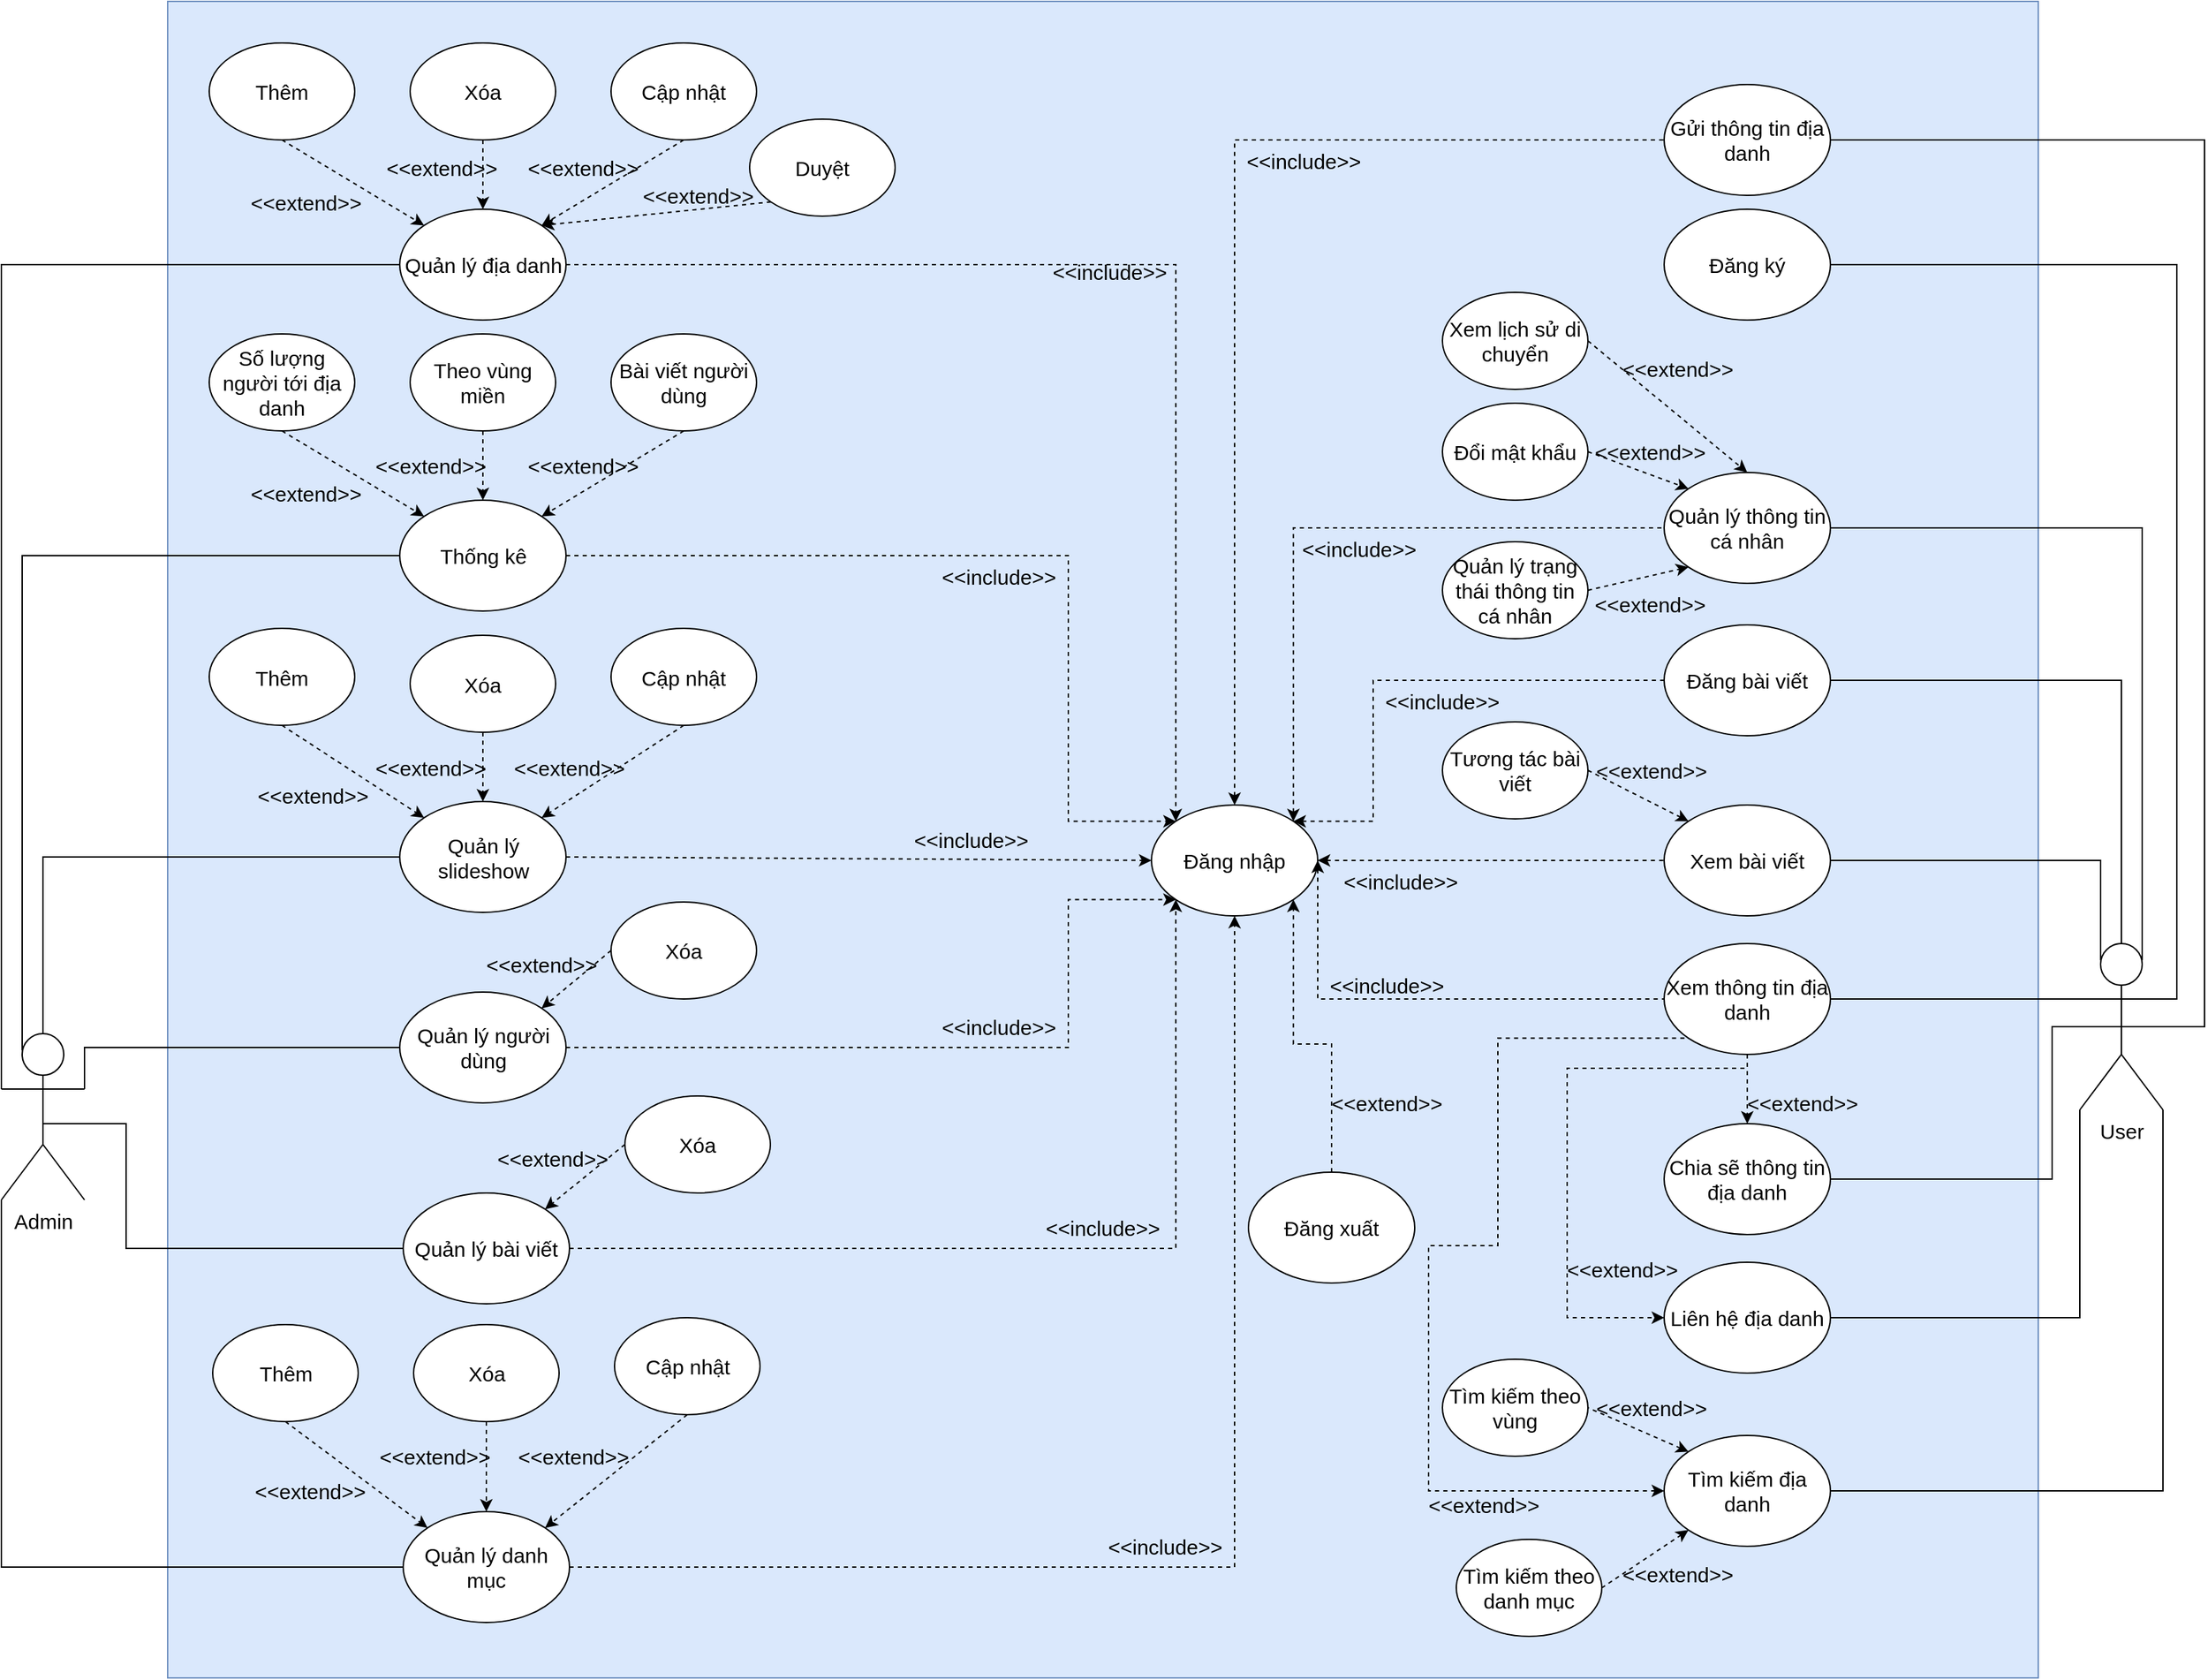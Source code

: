 <mxfile version="15.9.2" type="github" pages="2">
  <diagram id="ZoCcm9P61qJxw9AB6gbg" name="Use_Case">
    <mxGraphModel dx="871" dy="1717" grid="1" gridSize="10" guides="1" tooltips="1" connect="1" arrows="1" fold="1" page="1" pageScale="1" pageWidth="827" pageHeight="1169" math="0" shadow="0">
      <root>
        <mxCell id="0" />
        <mxCell id="1" parent="0" />
        <mxCell id="cfHNII8UEnAriDM6BA4c-7" value="" style="rounded=0;whiteSpace=wrap;html=1;fontSize=15;fillColor=#dae8fc;strokeColor=#6c8ebf;" parent="1" vertex="1">
          <mxGeometry x="170" y="-140" width="1350" height="1210" as="geometry" />
        </mxCell>
        <mxCell id="fL3uRtifyiYJJLekXlYE-1" value="Admin" style="shape=umlActor;verticalLabelPosition=bottom;verticalAlign=top;html=1;outlineConnect=0;fontSize=15;" parent="1" vertex="1">
          <mxGeometry x="50" y="605" width="60" height="120" as="geometry" />
        </mxCell>
        <mxCell id="cfHNII8UEnAriDM6BA4c-1" value="User" style="shape=umlActor;verticalLabelPosition=bottom;verticalAlign=top;html=1;outlineConnect=0;fontSize=15;" parent="1" vertex="1">
          <mxGeometry x="1550" y="540" width="60" height="120" as="geometry" />
        </mxCell>
        <mxCell id="cfHNII8UEnAriDM6BA4c-2" value="Đăng ký" style="ellipse;whiteSpace=wrap;html=1;fontSize=15;" parent="1" vertex="1">
          <mxGeometry x="1250" y="10" width="120" height="80" as="geometry" />
        </mxCell>
        <mxCell id="cfHNII8UEnAriDM6BA4c-3" value="Đăng nhập" style="ellipse;whiteSpace=wrap;html=1;fontSize=15;" parent="1" vertex="1">
          <mxGeometry x="880" y="440" width="120" height="80" as="geometry" />
        </mxCell>
        <mxCell id="cfHNII8UEnAriDM6BA4c-4" value="Quản lý thông tin cá nhân" style="ellipse;whiteSpace=wrap;html=1;fontSize=15;" parent="1" vertex="1">
          <mxGeometry x="1250" y="200" width="120" height="80" as="geometry" />
        </mxCell>
        <mxCell id="cfHNII8UEnAriDM6BA4c-5" value="Đổi mật khẩu" style="ellipse;whiteSpace=wrap;html=1;fontSize=15;" parent="1" vertex="1">
          <mxGeometry x="1090" y="150" width="105" height="70" as="geometry" />
        </mxCell>
        <mxCell id="cfHNII8UEnAriDM6BA4c-6" value="" style="endArrow=none;html=1;rounded=0;fontSize=15;entryX=1;entryY=0.333;entryDx=0;entryDy=0;entryPerimeter=0;exitX=1;exitY=0.5;exitDx=0;exitDy=0;edgeStyle=orthogonalEdgeStyle;" parent="1" source="cfHNII8UEnAriDM6BA4c-2" target="cfHNII8UEnAriDM6BA4c-1" edge="1">
          <mxGeometry width="50" height="50" relative="1" as="geometry">
            <mxPoint x="1460" y="210" as="sourcePoint" />
            <mxPoint x="1510" y="160" as="targetPoint" />
          </mxGeometry>
        </mxCell>
        <mxCell id="cfHNII8UEnAriDM6BA4c-8" value="Đăng xuất" style="ellipse;whiteSpace=wrap;html=1;fontSize=15;" parent="1" vertex="1">
          <mxGeometry x="950" y="705" width="120" height="80" as="geometry" />
        </mxCell>
        <mxCell id="cfHNII8UEnAriDM6BA4c-10" value="" style="endArrow=classic;dashed=1;html=1;rounded=0;fontSize=15;entryX=1;entryY=1;entryDx=0;entryDy=0;exitX=0.5;exitY=0;exitDx=0;exitDy=0;endFill=1;edgeStyle=orthogonalEdgeStyle;" parent="1" source="cfHNII8UEnAriDM6BA4c-8" target="cfHNII8UEnAriDM6BA4c-3" edge="1">
          <mxGeometry width="50" height="50" relative="1" as="geometry">
            <mxPoint x="1440" y="70" as="sourcePoint" />
            <mxPoint x="1500" y="70" as="targetPoint" />
          </mxGeometry>
        </mxCell>
        <mxCell id="cfHNII8UEnAriDM6BA4c-13" value="Quản lý trạng thái thông tin cá nhân" style="ellipse;whiteSpace=wrap;html=1;fontSize=15;" parent="1" vertex="1">
          <mxGeometry x="1090" y="250" width="105" height="70" as="geometry" />
        </mxCell>
        <mxCell id="cfHNII8UEnAriDM6BA4c-15" value="Đăng bài viết" style="ellipse;whiteSpace=wrap;html=1;fontSize=15;" parent="1" vertex="1">
          <mxGeometry x="1250" y="310" width="120" height="80" as="geometry" />
        </mxCell>
        <mxCell id="cfHNII8UEnAriDM6BA4c-19" value="" style="endArrow=none;html=1;rounded=0;fontSize=15;entryX=0.75;entryY=0.1;entryDx=0;entryDy=0;entryPerimeter=0;exitX=1;exitY=0.5;exitDx=0;exitDy=0;edgeStyle=orthogonalEdgeStyle;" parent="1" source="cfHNII8UEnAriDM6BA4c-4" target="cfHNII8UEnAriDM6BA4c-1" edge="1">
          <mxGeometry width="50" height="50" relative="1" as="geometry">
            <mxPoint x="1510" y="100" as="sourcePoint" />
            <mxPoint x="1620" y="350" as="targetPoint" />
          </mxGeometry>
        </mxCell>
        <mxCell id="cfHNII8UEnAriDM6BA4c-20" value="" style="endArrow=classic;dashed=1;html=1;rounded=0;fontSize=15;entryX=0;entryY=0;entryDx=0;entryDy=0;exitX=1;exitY=0.5;exitDx=0;exitDy=0;endFill=1;" parent="1" source="cfHNII8UEnAriDM6BA4c-5" target="cfHNII8UEnAriDM6BA4c-4" edge="1">
          <mxGeometry width="50" height="50" relative="1" as="geometry">
            <mxPoint x="1320" y="10" as="sourcePoint" />
            <mxPoint x="1320" y="60" as="targetPoint" />
          </mxGeometry>
        </mxCell>
        <mxCell id="cfHNII8UEnAriDM6BA4c-21" value="" style="endArrow=classic;dashed=1;html=1;rounded=0;fontSize=15;entryX=0;entryY=1;entryDx=0;entryDy=0;exitX=1;exitY=0.5;exitDx=0;exitDy=0;endFill=1;" parent="1" source="cfHNII8UEnAriDM6BA4c-13" target="cfHNII8UEnAriDM6BA4c-4" edge="1">
          <mxGeometry width="50" height="50" relative="1" as="geometry">
            <mxPoint x="1330" y="20" as="sourcePoint" />
            <mxPoint x="1330" y="70" as="targetPoint" />
          </mxGeometry>
        </mxCell>
        <mxCell id="cfHNII8UEnAriDM6BA4c-22" value="" style="endArrow=none;html=1;rounded=0;fontSize=15;entryX=0.5;entryY=0;entryDx=0;entryDy=0;entryPerimeter=0;exitX=1;exitY=0.5;exitDx=0;exitDy=0;edgeStyle=orthogonalEdgeStyle;" parent="1" source="cfHNII8UEnAriDM6BA4c-15" target="cfHNII8UEnAriDM6BA4c-1" edge="1">
          <mxGeometry width="50" height="50" relative="1" as="geometry">
            <mxPoint x="1320" y="230" as="sourcePoint" />
            <mxPoint x="1605" y="422" as="targetPoint" />
            <Array as="points">
              <mxPoint x="1580" y="350" />
            </Array>
          </mxGeometry>
        </mxCell>
        <mxCell id="cfHNII8UEnAriDM6BA4c-23" value="Tương tác bài viết" style="ellipse;whiteSpace=wrap;html=1;fontSize=15;" parent="1" vertex="1">
          <mxGeometry x="1090" y="380" width="105" height="70" as="geometry" />
        </mxCell>
        <mxCell id="cfHNII8UEnAriDM6BA4c-25" value="Xem bài viết" style="ellipse;whiteSpace=wrap;html=1;fontSize=15;" parent="1" vertex="1">
          <mxGeometry x="1250" y="440" width="120" height="80" as="geometry" />
        </mxCell>
        <mxCell id="cfHNII8UEnAriDM6BA4c-27" value="Xem thông tin địa danh" style="ellipse;whiteSpace=wrap;html=1;fontSize=15;" parent="1" vertex="1">
          <mxGeometry x="1250" y="540" width="120" height="80" as="geometry" />
        </mxCell>
        <mxCell id="cfHNII8UEnAriDM6BA4c-28" value="Chia sẽ thông tin địa danh" style="ellipse;whiteSpace=wrap;html=1;fontSize=15;" parent="1" vertex="1">
          <mxGeometry x="1250" y="670" width="120" height="80" as="geometry" />
        </mxCell>
        <mxCell id="cfHNII8UEnAriDM6BA4c-29" value="" style="endArrow=classic;dashed=1;html=1;rounded=0;fontSize=15;entryX=0;entryY=0;entryDx=0;entryDy=0;exitX=1;exitY=0.5;exitDx=0;exitDy=0;endFill=1;" parent="1" source="cfHNII8UEnAriDM6BA4c-23" target="cfHNII8UEnAriDM6BA4c-25" edge="1">
          <mxGeometry width="50" height="50" relative="1" as="geometry">
            <mxPoint x="1205" y="255" as="sourcePoint" />
            <mxPoint x="1277.574" y="248.284" as="targetPoint" />
          </mxGeometry>
        </mxCell>
        <mxCell id="cfHNII8UEnAriDM6BA4c-31" value="" style="endArrow=none;html=1;rounded=0;fontSize=15;exitX=1;exitY=0.5;exitDx=0;exitDy=0;edgeStyle=orthogonalEdgeStyle;entryX=0.5;entryY=0.5;entryDx=0;entryDy=0;entryPerimeter=0;" parent="1" source="cfHNII8UEnAriDM6BA4c-28" target="cfHNII8UEnAriDM6BA4c-1" edge="1">
          <mxGeometry width="50" height="50" relative="1" as="geometry">
            <mxPoint x="1320" y="590" as="sourcePoint" />
            <mxPoint x="1550" y="560" as="targetPoint" />
            <Array as="points">
              <mxPoint x="1530" y="710" />
              <mxPoint x="1530" y="600" />
            </Array>
          </mxGeometry>
        </mxCell>
        <mxCell id="cfHNII8UEnAriDM6BA4c-32" value="Liên hệ địa danh" style="ellipse;whiteSpace=wrap;html=1;fontSize=15;" parent="1" vertex="1">
          <mxGeometry x="1250" y="770" width="120" height="80" as="geometry" />
        </mxCell>
        <mxCell id="cfHNII8UEnAriDM6BA4c-33" value="" style="endArrow=none;html=1;rounded=0;fontSize=15;exitX=1;exitY=0.5;exitDx=0;exitDy=0;edgeStyle=orthogonalEdgeStyle;entryX=0;entryY=1;entryDx=0;entryDy=0;entryPerimeter=0;" parent="1" source="cfHNII8UEnAriDM6BA4c-32" edge="1" target="cfHNII8UEnAriDM6BA4c-1">
          <mxGeometry width="50" height="50" relative="1" as="geometry">
            <mxPoint x="1310" y="840" as="sourcePoint" />
            <mxPoint x="1610" y="660" as="targetPoint" />
            <Array as="points">
              <mxPoint x="1550" y="810" />
            </Array>
          </mxGeometry>
        </mxCell>
        <mxCell id="cfHNII8UEnAriDM6BA4c-34" value="" style="endArrow=none;dashed=1;html=1;rounded=0;fontSize=15;entryX=0;entryY=0.5;entryDx=0;entryDy=0;endFill=0;edgeStyle=orthogonalEdgeStyle;exitX=1;exitY=0;exitDx=0;exitDy=0;elbow=vertical;startArrow=classic;startFill=1;" parent="1" source="cfHNII8UEnAriDM6BA4c-3" target="cfHNII8UEnAriDM6BA4c-4" edge="1">
          <mxGeometry width="50" height="50" relative="1" as="geometry">
            <mxPoint x="920" y="480" as="sourcePoint" />
            <mxPoint x="1260" y="100" as="targetPoint" />
            <Array as="points">
              <mxPoint x="982" y="240" />
            </Array>
          </mxGeometry>
        </mxCell>
        <mxCell id="cfHNII8UEnAriDM6BA4c-35" value="" style="endArrow=none;dashed=1;html=1;rounded=0;fontSize=15;entryX=0;entryY=0.5;entryDx=0;entryDy=0;endFill=0;edgeStyle=orthogonalEdgeStyle;exitX=1;exitY=0;exitDx=0;exitDy=0;startArrow=classic;startFill=1;" parent="1" source="cfHNII8UEnAriDM6BA4c-3" target="cfHNII8UEnAriDM6BA4c-15" edge="1">
          <mxGeometry width="50" height="50" relative="1" as="geometry">
            <mxPoint x="930" y="470" as="sourcePoint" />
            <mxPoint x="1260" y="230" as="targetPoint" />
            <Array as="points">
              <mxPoint x="1040" y="452" />
              <mxPoint x="1040" y="350" />
            </Array>
          </mxGeometry>
        </mxCell>
        <mxCell id="cfHNII8UEnAriDM6BA4c-36" value="" style="endArrow=none;dashed=1;html=1;rounded=0;fontSize=15;entryX=0;entryY=0.5;entryDx=0;entryDy=0;endFill=0;edgeStyle=orthogonalEdgeStyle;exitX=1;exitY=0.5;exitDx=0;exitDy=0;startArrow=classic;startFill=1;" parent="1" source="cfHNII8UEnAriDM6BA4c-3" target="cfHNII8UEnAriDM6BA4c-25" edge="1">
          <mxGeometry width="50" height="50" relative="1" as="geometry">
            <mxPoint x="932.426" y="461.716" as="sourcePoint" />
            <mxPoint x="1260" y="350" as="targetPoint" />
            <Array as="points">
              <mxPoint x="1090" y="480" />
              <mxPoint x="1090" y="480" />
            </Array>
          </mxGeometry>
        </mxCell>
        <mxCell id="cfHNII8UEnAriDM6BA4c-37" value="" style="endArrow=none;dashed=1;html=1;rounded=0;fontSize=15;entryX=0;entryY=0.5;entryDx=0;entryDy=0;endFill=0;edgeStyle=orthogonalEdgeStyle;exitX=1;exitY=0.5;exitDx=0;exitDy=0;startArrow=classic;startFill=1;" parent="1" source="cfHNII8UEnAriDM6BA4c-3" target="cfHNII8UEnAriDM6BA4c-27" edge="1">
          <mxGeometry width="50" height="50" relative="1" as="geometry">
            <mxPoint x="922.426" y="478.284" as="sourcePoint" />
            <mxPoint x="1260" y="460" as="targetPoint" />
            <Array as="points">
              <mxPoint x="1000" y="580" />
            </Array>
          </mxGeometry>
        </mxCell>
        <mxCell id="cfHNII8UEnAriDM6BA4c-38" value="" style="endArrow=classic;dashed=1;html=1;rounded=0;fontSize=15;entryX=0.5;entryY=0;entryDx=0;entryDy=0;endFill=1;edgeStyle=orthogonalEdgeStyle;exitX=0.5;exitY=1;exitDx=0;exitDy=0;" parent="1" source="cfHNII8UEnAriDM6BA4c-27" target="cfHNII8UEnAriDM6BA4c-28" edge="1">
          <mxGeometry width="50" height="50" relative="1" as="geometry">
            <mxPoint x="932.426" y="488.284" as="sourcePoint" />
            <mxPoint x="1260" y="590" as="targetPoint" />
            <Array as="points">
              <mxPoint x="1310" y="650" />
              <mxPoint x="1310" y="650" />
            </Array>
          </mxGeometry>
        </mxCell>
        <mxCell id="cfHNII8UEnAriDM6BA4c-39" value="" style="endArrow=classic;dashed=1;html=1;rounded=0;fontSize=15;entryX=0;entryY=0.5;entryDx=0;entryDy=0;endFill=1;edgeStyle=orthogonalEdgeStyle;exitX=0.5;exitY=1;exitDx=0;exitDy=0;" parent="1" source="cfHNII8UEnAriDM6BA4c-27" target="cfHNII8UEnAriDM6BA4c-32" edge="1">
          <mxGeometry width="50" height="50" relative="1" as="geometry">
            <mxPoint x="890" y="500" as="sourcePoint" />
            <mxPoint x="1250" y="840" as="targetPoint" />
            <Array as="points">
              <mxPoint x="1310" y="630" />
              <mxPoint x="1180" y="630" />
              <mxPoint x="1180" y="810" />
            </Array>
          </mxGeometry>
        </mxCell>
        <mxCell id="cfHNII8UEnAriDM6BA4c-42" value="" style="endArrow=none;html=1;rounded=0;fontSize=15;entryX=0.25;entryY=0.1;entryDx=0;entryDy=0;exitX=1;exitY=0.5;exitDx=0;exitDy=0;edgeStyle=orthogonalEdgeStyle;entryPerimeter=0;" parent="1" source="cfHNII8UEnAriDM6BA4c-25" target="cfHNII8UEnAriDM6BA4c-1" edge="1">
          <mxGeometry width="50" height="50" relative="1" as="geometry">
            <mxPoint x="1320" y="360" as="sourcePoint" />
            <mxPoint x="1590" y="480" as="targetPoint" />
            <Array as="points">
              <mxPoint x="1565" y="480" />
            </Array>
          </mxGeometry>
        </mxCell>
        <mxCell id="cfHNII8UEnAriDM6BA4c-43" value="" style="endArrow=none;html=1;rounded=0;fontSize=15;entryX=0;entryY=0.333;entryDx=0;entryDy=0;exitX=1;exitY=0.5;exitDx=0;exitDy=0;edgeStyle=orthogonalEdgeStyle;entryPerimeter=0;" parent="1" source="cfHNII8UEnAriDM6BA4c-27" target="cfHNII8UEnAriDM6BA4c-1" edge="1">
          <mxGeometry width="50" height="50" relative="1" as="geometry">
            <mxPoint x="1320" y="490" as="sourcePoint" />
            <mxPoint x="1575" y="562.0" as="targetPoint" />
            <Array as="points">
              <mxPoint x="1440" y="580" />
              <mxPoint x="1440" y="580" />
            </Array>
          </mxGeometry>
        </mxCell>
        <mxCell id="cfHNII8UEnAriDM6BA4c-44" value="Tìm kiếm địa danh" style="ellipse;whiteSpace=wrap;html=1;fontSize=15;" parent="1" vertex="1">
          <mxGeometry x="1250" y="895" width="120" height="80" as="geometry" />
        </mxCell>
        <mxCell id="cfHNII8UEnAriDM6BA4c-48" value="&amp;lt;&amp;lt;extend&amp;gt;&amp;gt;" style="text;html=1;strokeColor=none;fillColor=none;align=center;verticalAlign=middle;whiteSpace=wrap;rounded=0;fontSize=15;rotation=0;" parent="1" vertex="1">
          <mxGeometry x="1211" y="400" width="60" height="30" as="geometry" />
        </mxCell>
        <mxCell id="cfHNII8UEnAriDM6BA4c-49" value="&amp;lt;&amp;lt;extend&amp;gt;&amp;gt;" style="text;html=1;strokeColor=none;fillColor=none;align=center;verticalAlign=middle;whiteSpace=wrap;rounded=0;fontSize=15;rotation=0;" parent="1" vertex="1">
          <mxGeometry x="1210" y="280" width="60" height="30" as="geometry" />
        </mxCell>
        <mxCell id="cfHNII8UEnAriDM6BA4c-50" value="&amp;lt;&amp;lt;extend&amp;gt;&amp;gt;" style="text;html=1;strokeColor=none;fillColor=none;align=center;verticalAlign=middle;whiteSpace=wrap;rounded=0;fontSize=15;rotation=0;" parent="1" vertex="1">
          <mxGeometry x="1210" y="170" width="60" height="30" as="geometry" />
        </mxCell>
        <mxCell id="cfHNII8UEnAriDM6BA4c-52" value="&amp;lt;&amp;lt;extend&amp;gt;&amp;gt;" style="text;html=1;strokeColor=none;fillColor=none;align=center;verticalAlign=middle;whiteSpace=wrap;rounded=0;fontSize=15;rotation=0;" parent="1" vertex="1">
          <mxGeometry x="1320" y="640" width="60" height="30" as="geometry" />
        </mxCell>
        <mxCell id="cfHNII8UEnAriDM6BA4c-53" value="&amp;lt;&amp;lt;extend&amp;gt;&amp;gt;" style="text;html=1;strokeColor=none;fillColor=none;align=center;verticalAlign=middle;whiteSpace=wrap;rounded=0;fontSize=15;rotation=0;" parent="1" vertex="1">
          <mxGeometry x="1190" y="760" width="60" height="30" as="geometry" />
        </mxCell>
        <mxCell id="cfHNII8UEnAriDM6BA4c-55" value="&amp;lt;&amp;lt;include&amp;gt;&amp;gt;" style="text;html=1;strokeColor=none;fillColor=none;align=center;verticalAlign=middle;whiteSpace=wrap;rounded=0;fontSize=15;rotation=0;" parent="1" vertex="1">
          <mxGeometry x="1030" y="480" width="60" height="30" as="geometry" />
        </mxCell>
        <mxCell id="cfHNII8UEnAriDM6BA4c-56" value="&amp;lt;&amp;lt;include&amp;gt;&amp;gt;" style="text;html=1;strokeColor=none;fillColor=none;align=center;verticalAlign=middle;whiteSpace=wrap;rounded=0;fontSize=15;rotation=0;" parent="1" vertex="1">
          <mxGeometry x="1060" y="350" width="60" height="30" as="geometry" />
        </mxCell>
        <mxCell id="cfHNII8UEnAriDM6BA4c-57" value="&amp;lt;&amp;lt;include&amp;gt;&amp;gt;" style="text;html=1;strokeColor=none;fillColor=none;align=center;verticalAlign=middle;whiteSpace=wrap;rounded=0;fontSize=15;rotation=0;" parent="1" vertex="1">
          <mxGeometry x="1000" y="240" width="60" height="30" as="geometry" />
        </mxCell>
        <mxCell id="cfHNII8UEnAriDM6BA4c-59" value="&amp;lt;&amp;lt;include&amp;gt;&amp;gt;" style="text;html=1;strokeColor=none;fillColor=none;align=center;verticalAlign=middle;whiteSpace=wrap;rounded=0;fontSize=15;rotation=0;" parent="1" vertex="1">
          <mxGeometry x="1020" y="555" width="60" height="30" as="geometry" />
        </mxCell>
        <mxCell id="cfHNII8UEnAriDM6BA4c-60" value="&amp;lt;&amp;lt;extend&amp;gt;&amp;gt;" style="text;html=1;strokeColor=none;fillColor=none;align=center;verticalAlign=middle;whiteSpace=wrap;rounded=0;fontSize=15;rotation=0;" parent="1" vertex="1">
          <mxGeometry x="1020" y="640" width="60" height="30" as="geometry" />
        </mxCell>
        <mxCell id="qRmpvrgM4rmU2NHmgTyy-1" value="Quản lý địa danh" style="ellipse;whiteSpace=wrap;html=1;fontSize=15;" parent="1" vertex="1">
          <mxGeometry x="337.5" y="10" width="120" height="80" as="geometry" />
        </mxCell>
        <mxCell id="qRmpvrgM4rmU2NHmgTyy-2" value="Thêm" style="ellipse;whiteSpace=wrap;html=1;fontSize=15;" parent="1" vertex="1">
          <mxGeometry x="200" y="-110" width="105" height="70" as="geometry" />
        </mxCell>
        <mxCell id="qRmpvrgM4rmU2NHmgTyy-3" value="Xóa" style="ellipse;whiteSpace=wrap;html=1;fontSize=15;" parent="1" vertex="1">
          <mxGeometry x="345" y="-110" width="105" height="70" as="geometry" />
        </mxCell>
        <mxCell id="qRmpvrgM4rmU2NHmgTyy-4" value="Cập nhật" style="ellipse;whiteSpace=wrap;html=1;fontSize=15;" parent="1" vertex="1">
          <mxGeometry x="490" y="-110" width="105" height="70" as="geometry" />
        </mxCell>
        <mxCell id="qRmpvrgM4rmU2NHmgTyy-5" value="" style="endArrow=classic;dashed=1;html=1;rounded=0;fontSize=15;entryX=0.5;entryY=0;entryDx=0;entryDy=0;exitX=0.5;exitY=1;exitDx=0;exitDy=0;endFill=1;" parent="1" source="qRmpvrgM4rmU2NHmgTyy-3" target="qRmpvrgM4rmU2NHmgTyy-1" edge="1">
          <mxGeometry width="50" height="50" relative="1" as="geometry">
            <mxPoint x="750.0" y="30" as="sourcePoint" />
            <mxPoint x="822.574" y="56.716" as="targetPoint" />
          </mxGeometry>
        </mxCell>
        <mxCell id="qRmpvrgM4rmU2NHmgTyy-6" value="" style="endArrow=classic;dashed=1;html=1;rounded=0;fontSize=15;entryX=1;entryY=0;entryDx=0;entryDy=0;exitX=0.5;exitY=1;exitDx=0;exitDy=0;endFill=1;" parent="1" source="qRmpvrgM4rmU2NHmgTyy-4" target="qRmpvrgM4rmU2NHmgTyy-1" edge="1">
          <mxGeometry width="50" height="50" relative="1" as="geometry">
            <mxPoint x="407.5" y="-30" as="sourcePoint" />
            <mxPoint x="407.5" y="40" as="targetPoint" />
          </mxGeometry>
        </mxCell>
        <mxCell id="qRmpvrgM4rmU2NHmgTyy-7" value="" style="endArrow=classic;dashed=1;html=1;rounded=0;fontSize=15;entryX=0;entryY=0;entryDx=0;entryDy=0;exitX=0.5;exitY=1;exitDx=0;exitDy=0;endFill=1;" parent="1" source="qRmpvrgM4rmU2NHmgTyy-2" target="qRmpvrgM4rmU2NHmgTyy-1" edge="1">
          <mxGeometry width="50" height="50" relative="1" as="geometry">
            <mxPoint x="417.5" y="-20" as="sourcePoint" />
            <mxPoint x="417.5" y="50" as="targetPoint" />
          </mxGeometry>
        </mxCell>
        <mxCell id="qRmpvrgM4rmU2NHmgTyy-8" value="Thống kê" style="ellipse;whiteSpace=wrap;html=1;fontSize=15;" parent="1" vertex="1">
          <mxGeometry x="337.5" y="220" width="120" height="80" as="geometry" />
        </mxCell>
        <mxCell id="qRmpvrgM4rmU2NHmgTyy-9" value="Duyệt" style="ellipse;whiteSpace=wrap;html=1;fontSize=15;" parent="1" vertex="1">
          <mxGeometry x="590" y="-55" width="105" height="70" as="geometry" />
        </mxCell>
        <mxCell id="qRmpvrgM4rmU2NHmgTyy-10" value="" style="endArrow=classic;dashed=1;html=1;rounded=0;fontSize=15;exitX=0;exitY=1;exitDx=0;exitDy=0;endFill=1;entryX=1;entryY=0;entryDx=0;entryDy=0;" parent="1" source="qRmpvrgM4rmU2NHmgTyy-9" edge="1" target="qRmpvrgM4rmU2NHmgTyy-1">
          <mxGeometry width="50" height="50" relative="1" as="geometry">
            <mxPoint x="562.5" y="-30" as="sourcePoint" />
            <mxPoint x="440" y="40" as="targetPoint" />
          </mxGeometry>
        </mxCell>
        <mxCell id="qRmpvrgM4rmU2NHmgTyy-11" value="Gửi thông tin địa danh" style="ellipse;whiteSpace=wrap;html=1;fontSize=15;" parent="1" vertex="1">
          <mxGeometry x="1250" y="-80" width="120" height="80" as="geometry" />
        </mxCell>
        <mxCell id="qRmpvrgM4rmU2NHmgTyy-12" value="" style="endArrow=none;html=1;rounded=0;fontSize=15;entryX=0.5;entryY=0.5;entryDx=0;entryDy=0;entryPerimeter=0;exitX=1;exitY=0.5;exitDx=0;exitDy=0;edgeStyle=orthogonalEdgeStyle;" parent="1" source="qRmpvrgM4rmU2NHmgTyy-11" target="cfHNII8UEnAriDM6BA4c-1" edge="1">
          <mxGeometry width="50" height="50" relative="1" as="geometry">
            <mxPoint x="1380" y="130" as="sourcePoint" />
            <mxPoint x="1620" y="590" as="targetPoint" />
            <Array as="points">
              <mxPoint x="1640" y="-40" />
              <mxPoint x="1640" y="600" />
            </Array>
          </mxGeometry>
        </mxCell>
        <mxCell id="qRmpvrgM4rmU2NHmgTyy-14" value="" style="endArrow=none;dashed=1;html=1;rounded=0;fontSize=15;entryX=0;entryY=0.5;entryDx=0;entryDy=0;endFill=0;edgeStyle=orthogonalEdgeStyle;exitX=0.5;exitY=0;exitDx=0;exitDy=0;elbow=vertical;startArrow=classic;startFill=1;" parent="1" source="cfHNII8UEnAriDM6BA4c-3" target="qRmpvrgM4rmU2NHmgTyy-11" edge="1">
          <mxGeometry width="50" height="50" relative="1" as="geometry">
            <mxPoint x="992.426" y="461.716" as="sourcePoint" />
            <mxPoint x="1260" y="250" as="targetPoint" />
            <Array as="points">
              <mxPoint x="940" y="-40" />
            </Array>
          </mxGeometry>
        </mxCell>
        <mxCell id="qRmpvrgM4rmU2NHmgTyy-15" value="&amp;lt;&amp;lt;include&amp;gt;&amp;gt;" style="text;html=1;strokeColor=none;fillColor=none;align=center;verticalAlign=middle;whiteSpace=wrap;rounded=0;fontSize=15;rotation=0;" parent="1" vertex="1">
          <mxGeometry x="960" y="-40" width="60" height="30" as="geometry" />
        </mxCell>
        <mxCell id="qRmpvrgM4rmU2NHmgTyy-17" value="Số lượng người tới địa danh" style="ellipse;whiteSpace=wrap;html=1;fontSize=15;" parent="1" vertex="1">
          <mxGeometry x="200" y="100" width="105" height="70" as="geometry" />
        </mxCell>
        <mxCell id="qRmpvrgM4rmU2NHmgTyy-18" value="Theo vùng miền&lt;span style=&quot;color: rgba(0 , 0 , 0 , 0) ; font-family: monospace ; font-size: 0px&quot;&gt;%3CmxGraphModel%3E%3Croot%3E%3CmxCell%20id%3D%220%22%2F%3E%3CmxCell%20id%3D%221%22%20parent%3D%220%22%2F%3E%3CmxCell%20id%3D%222%22%20value%3D%22S%E1%BB%91%20l%C6%B0%E1%BB%A3ng%20ng%C6%B0%E1%BB%9Di%20t%E1%BB%9Bi%20%C4%91%E1%BB%8Ba%20danh%22%20style%3D%22ellipse%3BwhiteSpace%3Dwrap%3Bhtml%3D1%3BfontSize%3D15%3B%22%20vertex%3D%221%22%20parent%3D%221%22%3E%3CmxGeometry%20x%3D%22225%22%20y%3D%22240%22%20width%3D%22105%22%20height%3D%2270%22%20as%3D%22geometry%22%2F%3E%3C%2FmxCell%3E%3C%2Froot%3E%3C%2FmxGraphModel%3E&lt;/span&gt;" style="ellipse;whiteSpace=wrap;html=1;fontSize=15;" parent="1" vertex="1">
          <mxGeometry x="345" y="100" width="105" height="70" as="geometry" />
        </mxCell>
        <mxCell id="qRmpvrgM4rmU2NHmgTyy-19" value="Bài viết người dùng" style="ellipse;whiteSpace=wrap;html=1;fontSize=15;" parent="1" vertex="1">
          <mxGeometry x="490" y="100" width="105" height="70" as="geometry" />
        </mxCell>
        <mxCell id="qRmpvrgM4rmU2NHmgTyy-20" value="" style="endArrow=classic;dashed=1;html=1;rounded=0;fontSize=15;entryX=0;entryY=0;entryDx=0;entryDy=0;exitX=0.5;exitY=1;exitDx=0;exitDy=0;endFill=1;" parent="1" source="qRmpvrgM4rmU2NHmgTyy-17" target="qRmpvrgM4rmU2NHmgTyy-8" edge="1">
          <mxGeometry width="50" height="50" relative="1" as="geometry">
            <mxPoint x="262.5" y="-60" as="sourcePoint" />
            <mxPoint x="365.074" y="21.716" as="targetPoint" />
          </mxGeometry>
        </mxCell>
        <mxCell id="qRmpvrgM4rmU2NHmgTyy-21" value="" style="endArrow=classic;dashed=1;html=1;rounded=0;fontSize=15;entryX=0.5;entryY=0;entryDx=0;entryDy=0;exitX=0.5;exitY=1;exitDx=0;exitDy=0;endFill=1;" parent="1" source="qRmpvrgM4rmU2NHmgTyy-18" target="qRmpvrgM4rmU2NHmgTyy-8" edge="1">
          <mxGeometry width="50" height="50" relative="1" as="geometry">
            <mxPoint x="407.5" y="-60" as="sourcePoint" />
            <mxPoint x="407.5" y="10" as="targetPoint" />
          </mxGeometry>
        </mxCell>
        <mxCell id="qRmpvrgM4rmU2NHmgTyy-22" value="" style="endArrow=classic;dashed=1;html=1;rounded=0;fontSize=15;entryX=1;entryY=0;entryDx=0;entryDy=0;exitX=0.5;exitY=1;exitDx=0;exitDy=0;endFill=1;" parent="1" source="qRmpvrgM4rmU2NHmgTyy-19" target="qRmpvrgM4rmU2NHmgTyy-8" edge="1">
          <mxGeometry width="50" height="50" relative="1" as="geometry">
            <mxPoint x="417.5" y="-50" as="sourcePoint" />
            <mxPoint x="417.5" y="20" as="targetPoint" />
          </mxGeometry>
        </mxCell>
        <mxCell id="qRmpvrgM4rmU2NHmgTyy-23" value="Xem lịch sử di chuyển" style="ellipse;whiteSpace=wrap;html=1;fontSize=15;" parent="1" vertex="1">
          <mxGeometry x="1090" y="70" width="105" height="70" as="geometry" />
        </mxCell>
        <mxCell id="qRmpvrgM4rmU2NHmgTyy-24" value="" style="endArrow=classic;dashed=1;html=1;rounded=0;fontSize=15;entryX=0.5;entryY=0;entryDx=0;entryDy=0;exitX=1;exitY=0.5;exitDx=0;exitDy=0;endFill=1;" parent="1" source="qRmpvrgM4rmU2NHmgTyy-23" target="cfHNII8UEnAriDM6BA4c-4" edge="1">
          <mxGeometry width="50" height="50" relative="1" as="geometry">
            <mxPoint x="1205.0" y="195" as="sourcePoint" />
            <mxPoint x="1277.574" y="221.716" as="targetPoint" />
          </mxGeometry>
        </mxCell>
        <mxCell id="qRmpvrgM4rmU2NHmgTyy-25" value="&amp;lt;&amp;lt;extend&amp;gt;&amp;gt;" style="text;html=1;strokeColor=none;fillColor=none;align=center;verticalAlign=middle;whiteSpace=wrap;rounded=0;fontSize=15;rotation=0;" parent="1" vertex="1">
          <mxGeometry x="1230" y="110" width="60" height="30" as="geometry" />
        </mxCell>
        <mxCell id="qRmpvrgM4rmU2NHmgTyy-26" value="&amp;lt;&amp;lt;extend&amp;gt;&amp;gt;" style="text;html=1;strokeColor=none;fillColor=none;align=center;verticalAlign=middle;whiteSpace=wrap;rounded=0;fontSize=15;rotation=0;" parent="1" vertex="1">
          <mxGeometry x="337.5" y="-35" width="60" height="30" as="geometry" />
        </mxCell>
        <mxCell id="qRmpvrgM4rmU2NHmgTyy-27" value="&amp;lt;&amp;lt;extend&amp;gt;&amp;gt;" style="text;html=1;strokeColor=none;fillColor=none;align=center;verticalAlign=middle;whiteSpace=wrap;rounded=0;fontSize=15;rotation=0;" parent="1" vertex="1">
          <mxGeometry x="240" y="-10" width="60" height="30" as="geometry" />
        </mxCell>
        <mxCell id="qRmpvrgM4rmU2NHmgTyy-28" value="&amp;lt;&amp;lt;extend&amp;gt;&amp;gt;" style="text;html=1;strokeColor=none;fillColor=none;align=center;verticalAlign=middle;whiteSpace=wrap;rounded=0;fontSize=15;rotation=0;" parent="1" vertex="1">
          <mxGeometry x="440" y="-35" width="60" height="30" as="geometry" />
        </mxCell>
        <mxCell id="qRmpvrgM4rmU2NHmgTyy-29" value="&amp;lt;&amp;lt;extend&amp;gt;&amp;gt;" style="text;html=1;strokeColor=none;fillColor=none;align=center;verticalAlign=middle;whiteSpace=wrap;rounded=0;fontSize=15;rotation=0;" parent="1" vertex="1">
          <mxGeometry x="522.5" y="-15" width="60" height="30" as="geometry" />
        </mxCell>
        <mxCell id="qRmpvrgM4rmU2NHmgTyy-30" value="&amp;lt;&amp;lt;extend&amp;gt;&amp;gt;" style="text;html=1;strokeColor=none;fillColor=none;align=center;verticalAlign=middle;whiteSpace=wrap;rounded=0;fontSize=15;rotation=0;" parent="1" vertex="1">
          <mxGeometry x="240" y="200" width="60" height="30" as="geometry" />
        </mxCell>
        <mxCell id="qRmpvrgM4rmU2NHmgTyy-31" value="&amp;lt;&amp;lt;extend&amp;gt;&amp;gt;" style="text;html=1;strokeColor=none;fillColor=none;align=center;verticalAlign=middle;whiteSpace=wrap;rounded=0;fontSize=15;rotation=0;" parent="1" vertex="1">
          <mxGeometry x="330" y="180" width="60" height="30" as="geometry" />
        </mxCell>
        <mxCell id="qRmpvrgM4rmU2NHmgTyy-32" value="&amp;lt;&amp;lt;extend&amp;gt;&amp;gt;" style="text;html=1;strokeColor=none;fillColor=none;align=center;verticalAlign=middle;whiteSpace=wrap;rounded=0;fontSize=15;rotation=0;" parent="1" vertex="1">
          <mxGeometry x="440" y="180" width="60" height="30" as="geometry" />
        </mxCell>
        <mxCell id="qRmpvrgM4rmU2NHmgTyy-33" value="Quản lý slideshow" style="ellipse;whiteSpace=wrap;html=1;fontSize=15;" parent="1" vertex="1">
          <mxGeometry x="337.5" y="437.5" width="120" height="80" as="geometry" />
        </mxCell>
        <mxCell id="qRmpvrgM4rmU2NHmgTyy-34" value="Thêm" style="ellipse;whiteSpace=wrap;html=1;fontSize=15;" parent="1" vertex="1">
          <mxGeometry x="200" y="312.5" width="105" height="70" as="geometry" />
        </mxCell>
        <mxCell id="qRmpvrgM4rmU2NHmgTyy-35" value="Xóa" style="ellipse;whiteSpace=wrap;html=1;fontSize=15;" parent="1" vertex="1">
          <mxGeometry x="345" y="317.5" width="105" height="70" as="geometry" />
        </mxCell>
        <mxCell id="qRmpvrgM4rmU2NHmgTyy-37" value="Quản lý danh mục" style="ellipse;whiteSpace=wrap;html=1;fontSize=15;" parent="1" vertex="1">
          <mxGeometry x="340" y="950" width="120" height="80" as="geometry" />
        </mxCell>
        <mxCell id="qRmpvrgM4rmU2NHmgTyy-38" value="" style="endArrow=classic;dashed=1;html=1;rounded=0;fontSize=15;entryX=0;entryY=0;entryDx=0;entryDy=0;exitX=0.5;exitY=1;exitDx=0;exitDy=0;endFill=1;" parent="1" source="qRmpvrgM4rmU2NHmgTyy-34" target="qRmpvrgM4rmU2NHmgTyy-33" edge="1">
          <mxGeometry width="50" height="50" relative="1" as="geometry">
            <mxPoint x="552.5" y="132.5" as="sourcePoint" />
            <mxPoint x="449.926" y="214.216" as="targetPoint" />
          </mxGeometry>
        </mxCell>
        <mxCell id="qRmpvrgM4rmU2NHmgTyy-39" value="" style="endArrow=classic;dashed=1;html=1;rounded=0;fontSize=15;entryX=0.5;entryY=0;entryDx=0;entryDy=0;exitX=0.5;exitY=1;exitDx=0;exitDy=0;endFill=1;" parent="1" source="qRmpvrgM4rmU2NHmgTyy-35" target="qRmpvrgM4rmU2NHmgTyy-33" edge="1">
          <mxGeometry width="50" height="50" relative="1" as="geometry">
            <mxPoint x="562.5" y="142.5" as="sourcePoint" />
            <mxPoint x="459.926" y="224.216" as="targetPoint" />
          </mxGeometry>
        </mxCell>
        <mxCell id="qRmpvrgM4rmU2NHmgTyy-40" value="&amp;lt;&amp;lt;extend&amp;gt;&amp;gt;" style="text;html=1;strokeColor=none;fillColor=none;align=center;verticalAlign=middle;whiteSpace=wrap;rounded=0;fontSize=15;rotation=0;" parent="1" vertex="1">
          <mxGeometry x="245" y="417.5" width="60" height="30" as="geometry" />
        </mxCell>
        <mxCell id="qRmpvrgM4rmU2NHmgTyy-41" value="&amp;lt;&amp;lt;extend&amp;gt;&amp;gt;" style="text;html=1;strokeColor=none;fillColor=none;align=center;verticalAlign=middle;whiteSpace=wrap;rounded=0;fontSize=15;rotation=0;" parent="1" vertex="1">
          <mxGeometry x="330" y="397.5" width="60" height="30" as="geometry" />
        </mxCell>
        <mxCell id="qRmpvrgM4rmU2NHmgTyy-42" value="Thêm" style="ellipse;whiteSpace=wrap;html=1;fontSize=15;" parent="1" vertex="1">
          <mxGeometry x="202.5" y="815" width="105" height="70" as="geometry" />
        </mxCell>
        <mxCell id="qRmpvrgM4rmU2NHmgTyy-43" value="Xóa" style="ellipse;whiteSpace=wrap;html=1;fontSize=15;" parent="1" vertex="1">
          <mxGeometry x="347.5" y="815" width="105" height="70" as="geometry" />
        </mxCell>
        <mxCell id="qRmpvrgM4rmU2NHmgTyy-44" value="" style="endArrow=classic;dashed=1;html=1;rounded=0;fontSize=15;entryX=0.5;entryY=0;entryDx=0;entryDy=0;exitX=0.5;exitY=1;exitDx=0;exitDy=0;endFill=1;" parent="1" source="qRmpvrgM4rmU2NHmgTyy-43" target="qRmpvrgM4rmU2NHmgTyy-37" edge="1">
          <mxGeometry width="50" height="50" relative="1" as="geometry">
            <mxPoint x="555" y="650" as="sourcePoint" />
            <mxPoint x="452.426" y="731.716" as="targetPoint" />
          </mxGeometry>
        </mxCell>
        <mxCell id="qRmpvrgM4rmU2NHmgTyy-45" value="" style="endArrow=classic;dashed=1;html=1;rounded=0;fontSize=15;entryX=0;entryY=0;entryDx=0;entryDy=0;exitX=0.5;exitY=1;exitDx=0;exitDy=0;endFill=1;" parent="1" source="qRmpvrgM4rmU2NHmgTyy-42" target="qRmpvrgM4rmU2NHmgTyy-37" edge="1">
          <mxGeometry width="50" height="50" relative="1" as="geometry">
            <mxPoint x="565" y="660" as="sourcePoint" />
            <mxPoint x="462.426" y="741.716" as="targetPoint" />
          </mxGeometry>
        </mxCell>
        <mxCell id="qRmpvrgM4rmU2NHmgTyy-46" value="&amp;lt;&amp;lt;extend&amp;gt;&amp;gt;" style="text;html=1;strokeColor=none;fillColor=none;align=center;verticalAlign=middle;whiteSpace=wrap;rounded=0;fontSize=15;rotation=0;" parent="1" vertex="1">
          <mxGeometry x="332.5" y="895" width="60" height="30" as="geometry" />
        </mxCell>
        <mxCell id="qRmpvrgM4rmU2NHmgTyy-47" value="&amp;lt;&amp;lt;extend&amp;gt;&amp;gt;" style="text;html=1;strokeColor=none;fillColor=none;align=center;verticalAlign=middle;whiteSpace=wrap;rounded=0;fontSize=15;rotation=0;" parent="1" vertex="1">
          <mxGeometry x="242.5" y="920" width="60" height="30" as="geometry" />
        </mxCell>
        <mxCell id="qRmpvrgM4rmU2NHmgTyy-48" value="" style="endArrow=none;html=1;rounded=0;fontSize=15;exitX=0;exitY=1;exitDx=0;exitDy=0;exitPerimeter=0;entryX=0;entryY=0.5;entryDx=0;entryDy=0;edgeStyle=orthogonalEdgeStyle;" parent="1" source="fL3uRtifyiYJJLekXlYE-1" target="qRmpvrgM4rmU2NHmgTyy-37" edge="1">
          <mxGeometry width="50" height="50" relative="1" as="geometry">
            <mxPoint x="490" y="630" as="sourcePoint" />
            <mxPoint x="540" y="580" as="targetPoint" />
          </mxGeometry>
        </mxCell>
        <mxCell id="qRmpvrgM4rmU2NHmgTyy-49" value="" style="endArrow=none;html=1;rounded=0;fontSize=15;exitX=0.5;exitY=0;exitDx=0;exitDy=0;exitPerimeter=0;entryX=0;entryY=0.5;entryDx=0;entryDy=0;edgeStyle=orthogonalEdgeStyle;" parent="1" source="fL3uRtifyiYJJLekXlYE-1" target="qRmpvrgM4rmU2NHmgTyy-33" edge="1">
          <mxGeometry width="50" height="50" relative="1" as="geometry">
            <mxPoint x="120" y="670" as="sourcePoint" />
            <mxPoint x="347.5" y="870" as="targetPoint" />
          </mxGeometry>
        </mxCell>
        <mxCell id="qRmpvrgM4rmU2NHmgTyy-50" value="" style="endArrow=none;html=1;rounded=0;fontSize=15;entryX=0;entryY=0.5;entryDx=0;entryDy=0;edgeStyle=orthogonalEdgeStyle;exitX=0;exitY=0.333;exitDx=0;exitDy=0;exitPerimeter=0;" parent="1" source="fL3uRtifyiYJJLekXlYE-1" target="qRmpvrgM4rmU2NHmgTyy-1" edge="1">
          <mxGeometry width="50" height="50" relative="1" as="geometry">
            <mxPoint x="10" y="440" as="sourcePoint" />
            <mxPoint x="347.5" y="610" as="targetPoint" />
            <Array as="points">
              <mxPoint x="50" y="50" />
            </Array>
          </mxGeometry>
        </mxCell>
        <mxCell id="qRmpvrgM4rmU2NHmgTyy-51" value="" style="endArrow=none;html=1;rounded=0;fontSize=15;entryX=0;entryY=0.5;entryDx=0;entryDy=0;edgeStyle=orthogonalEdgeStyle;exitX=0.25;exitY=0.1;exitDx=0;exitDy=0;exitPerimeter=0;" parent="1" source="fL3uRtifyiYJJLekXlYE-1" target="qRmpvrgM4rmU2NHmgTyy-8" edge="1">
          <mxGeometry width="50" height="50" relative="1" as="geometry">
            <mxPoint x="60" y="590" as="sourcePoint" />
            <mxPoint x="347.5" y="150" as="targetPoint" />
            <Array as="points">
              <mxPoint x="65" y="260" />
            </Array>
          </mxGeometry>
        </mxCell>
        <mxCell id="LSRM4u0SAl1MgefFADMd-1" value="Cập nhật" style="ellipse;whiteSpace=wrap;html=1;fontSize=15;" vertex="1" parent="1">
          <mxGeometry x="490" y="312.5" width="105" height="70" as="geometry" />
        </mxCell>
        <mxCell id="LSRM4u0SAl1MgefFADMd-3" value="" style="endArrow=classic;dashed=1;html=1;rounded=0;fontSize=15;entryX=1;entryY=0;entryDx=0;entryDy=0;exitX=0.5;exitY=1;exitDx=0;exitDy=0;endFill=1;" edge="1" parent="1" source="LSRM4u0SAl1MgefFADMd-1" target="qRmpvrgM4rmU2NHmgTyy-33">
          <mxGeometry width="50" height="50" relative="1" as="geometry">
            <mxPoint x="262.5" y="392.5" as="sourcePoint" />
            <mxPoint x="365.074" y="469.216" as="targetPoint" />
          </mxGeometry>
        </mxCell>
        <mxCell id="LSRM4u0SAl1MgefFADMd-4" value="&amp;lt;&amp;lt;extend&amp;gt;&amp;gt;" style="text;html=1;strokeColor=none;fillColor=none;align=center;verticalAlign=middle;whiteSpace=wrap;rounded=0;fontSize=15;rotation=0;" vertex="1" parent="1">
          <mxGeometry x="430" y="397.5" width="60" height="30" as="geometry" />
        </mxCell>
        <mxCell id="LSRM4u0SAl1MgefFADMd-5" value="Cập nhật" style="ellipse;whiteSpace=wrap;html=1;fontSize=15;" vertex="1" parent="1">
          <mxGeometry x="492.5" y="810" width="105" height="70" as="geometry" />
        </mxCell>
        <mxCell id="LSRM4u0SAl1MgefFADMd-6" value="" style="endArrow=classic;dashed=1;html=1;rounded=0;fontSize=15;entryX=1;entryY=0;entryDx=0;entryDy=0;exitX=0.5;exitY=1;exitDx=0;exitDy=0;endFill=1;" edge="1" parent="1" source="LSRM4u0SAl1MgefFADMd-5" target="qRmpvrgM4rmU2NHmgTyy-37">
          <mxGeometry width="50" height="50" relative="1" as="geometry">
            <mxPoint x="410.0" y="895" as="sourcePoint" />
            <mxPoint x="410.0" y="960" as="targetPoint" />
          </mxGeometry>
        </mxCell>
        <mxCell id="LSRM4u0SAl1MgefFADMd-7" value="&amp;lt;&amp;lt;extend&amp;gt;&amp;gt;" style="text;html=1;strokeColor=none;fillColor=none;align=center;verticalAlign=middle;whiteSpace=wrap;rounded=0;fontSize=15;rotation=0;" vertex="1" parent="1">
          <mxGeometry x="432.5" y="895" width="60" height="30" as="geometry" />
        </mxCell>
        <mxCell id="LSRM4u0SAl1MgefFADMd-8" value="Quản lý người dùng" style="ellipse;whiteSpace=wrap;html=1;fontSize=15;" vertex="1" parent="1">
          <mxGeometry x="337.5" y="575" width="120" height="80" as="geometry" />
        </mxCell>
        <mxCell id="LSRM4u0SAl1MgefFADMd-9" value="Xóa" style="ellipse;whiteSpace=wrap;html=1;fontSize=15;" vertex="1" parent="1">
          <mxGeometry x="490" y="510" width="105" height="70" as="geometry" />
        </mxCell>
        <mxCell id="LSRM4u0SAl1MgefFADMd-10" value="" style="endArrow=classic;dashed=1;html=1;rounded=0;fontSize=15;entryX=1;entryY=0;entryDx=0;entryDy=0;exitX=0;exitY=0.5;exitDx=0;exitDy=0;endFill=1;" edge="1" parent="1" source="LSRM4u0SAl1MgefFADMd-9" target="LSRM4u0SAl1MgefFADMd-8">
          <mxGeometry width="50" height="50" relative="1" as="geometry">
            <mxPoint x="552.5" y="380" as="sourcePoint" />
            <mxPoint x="449.926" y="446.716" as="targetPoint" />
          </mxGeometry>
        </mxCell>
        <mxCell id="LSRM4u0SAl1MgefFADMd-11" value="&amp;lt;&amp;lt;extend&amp;gt;&amp;gt;" style="text;html=1;strokeColor=none;fillColor=none;align=center;verticalAlign=middle;whiteSpace=wrap;rounded=0;fontSize=15;rotation=0;" vertex="1" parent="1">
          <mxGeometry x="410" y="540" width="60" height="30" as="geometry" />
        </mxCell>
        <mxCell id="LSRM4u0SAl1MgefFADMd-12" value="Quản lý bài viết" style="ellipse;whiteSpace=wrap;html=1;fontSize=15;" vertex="1" parent="1">
          <mxGeometry x="340" y="720" width="120" height="80" as="geometry" />
        </mxCell>
        <mxCell id="LSRM4u0SAl1MgefFADMd-13" value="Xóa" style="ellipse;whiteSpace=wrap;html=1;fontSize=15;" vertex="1" parent="1">
          <mxGeometry x="500" y="650" width="105" height="70" as="geometry" />
        </mxCell>
        <mxCell id="LSRM4u0SAl1MgefFADMd-14" value="" style="endArrow=classic;dashed=1;html=1;rounded=0;fontSize=15;entryX=1;entryY=0;entryDx=0;entryDy=0;exitX=0;exitY=0.5;exitDx=0;exitDy=0;endFill=1;" edge="1" parent="1" source="LSRM4u0SAl1MgefFADMd-13" target="LSRM4u0SAl1MgefFADMd-12">
          <mxGeometry width="50" height="50" relative="1" as="geometry">
            <mxPoint x="500.0" y="535" as="sourcePoint" />
            <mxPoint x="449.926" y="596.716" as="targetPoint" />
          </mxGeometry>
        </mxCell>
        <mxCell id="LSRM4u0SAl1MgefFADMd-15" value="&amp;lt;&amp;lt;extend&amp;gt;&amp;gt;" style="text;html=1;strokeColor=none;fillColor=none;align=center;verticalAlign=middle;whiteSpace=wrap;rounded=0;fontSize=15;rotation=0;" vertex="1" parent="1">
          <mxGeometry x="417.5" y="680" width="60" height="30" as="geometry" />
        </mxCell>
        <mxCell id="LSRM4u0SAl1MgefFADMd-16" value="" style="endArrow=none;html=1;rounded=0;fontSize=15;exitX=1;exitY=0.333;exitDx=0;exitDy=0;exitPerimeter=0;entryX=0;entryY=0.5;entryDx=0;entryDy=0;edgeStyle=orthogonalEdgeStyle;" edge="1" parent="1" source="fL3uRtifyiYJJLekXlYE-1" target="LSRM4u0SAl1MgefFADMd-8">
          <mxGeometry width="50" height="50" relative="1" as="geometry">
            <mxPoint x="90" y="595" as="sourcePoint" />
            <mxPoint x="347.5" y="475" as="targetPoint" />
            <Array as="points">
              <mxPoint x="110" y="615" />
            </Array>
          </mxGeometry>
        </mxCell>
        <mxCell id="LSRM4u0SAl1MgefFADMd-17" value="" style="endArrow=none;html=1;rounded=0;fontSize=15;exitX=0.5;exitY=0.5;exitDx=0;exitDy=0;exitPerimeter=0;entryX=0;entryY=0.5;entryDx=0;entryDy=0;edgeStyle=orthogonalEdgeStyle;" edge="1" parent="1" source="fL3uRtifyiYJJLekXlYE-1" target="LSRM4u0SAl1MgefFADMd-12">
          <mxGeometry width="50" height="50" relative="1" as="geometry">
            <mxPoint x="105" y="607" as="sourcePoint" />
            <mxPoint x="347.5" y="625" as="targetPoint" />
            <Array as="points">
              <mxPoint x="80" y="670" />
              <mxPoint x="140" y="670" />
              <mxPoint x="140" y="760" />
            </Array>
          </mxGeometry>
        </mxCell>
        <mxCell id="LSRM4u0SAl1MgefFADMd-19" value="" style="endArrow=classic;dashed=1;html=1;rounded=0;fontSize=15;exitX=1;exitY=0.5;exitDx=0;exitDy=0;endFill=1;entryX=0;entryY=0;entryDx=0;entryDy=0;edgeStyle=orthogonalEdgeStyle;" edge="1" parent="1" source="qRmpvrgM4rmU2NHmgTyy-1" target="cfHNII8UEnAriDM6BA4c-3">
          <mxGeometry width="50" height="50" relative="1" as="geometry">
            <mxPoint x="355.675" y="4.946" as="sourcePoint" />
            <mxPoint x="190" y="40" as="targetPoint" />
          </mxGeometry>
        </mxCell>
        <mxCell id="LSRM4u0SAl1MgefFADMd-20" value="" style="endArrow=classic;dashed=1;html=1;rounded=0;fontSize=15;exitX=1;exitY=0.5;exitDx=0;exitDy=0;endFill=1;entryX=0;entryY=0;entryDx=0;entryDy=0;edgeStyle=orthogonalEdgeStyle;" edge="1" parent="1" source="qRmpvrgM4rmU2NHmgTyy-8" target="cfHNII8UEnAriDM6BA4c-3">
          <mxGeometry width="50" height="50" relative="1" as="geometry">
            <mxPoint x="207.5" y="50" as="sourcePoint" />
            <mxPoint x="907.574" y="461.716" as="targetPoint" />
            <Array as="points">
              <mxPoint x="820" y="260" />
              <mxPoint x="820" y="452" />
            </Array>
          </mxGeometry>
        </mxCell>
        <mxCell id="LSRM4u0SAl1MgefFADMd-26" value="" style="endArrow=classic;dashed=1;html=1;rounded=0;fontSize=15;exitX=1;exitY=0.5;exitDx=0;exitDy=0;endFill=1;entryX=0;entryY=1;entryDx=0;entryDy=0;edgeStyle=orthogonalEdgeStyle;" edge="1" parent="1" source="LSRM4u0SAl1MgefFADMd-8" target="cfHNII8UEnAriDM6BA4c-3">
          <mxGeometry width="50" height="50" relative="1" as="geometry">
            <mxPoint x="230.0" y="620" as="sourcePoint" />
            <mxPoint x="912.5" y="622.5" as="targetPoint" />
            <Array as="points">
              <mxPoint x="820" y="615" />
              <mxPoint x="820" y="508" />
            </Array>
          </mxGeometry>
        </mxCell>
        <mxCell id="LSRM4u0SAl1MgefFADMd-27" value="" style="endArrow=classic;dashed=1;html=1;rounded=0;fontSize=15;exitX=1;exitY=0.5;exitDx=0;exitDy=0;endFill=1;entryX=0;entryY=1;entryDx=0;entryDy=0;edgeStyle=orthogonalEdgeStyle;" edge="1" parent="1" source="LSRM4u0SAl1MgefFADMd-12" target="cfHNII8UEnAriDM6BA4c-3">
          <mxGeometry width="50" height="50" relative="1" as="geometry">
            <mxPoint x="207.5" y="625" as="sourcePoint" />
            <mxPoint x="907.574" y="518.284" as="targetPoint" />
            <Array as="points">
              <mxPoint x="898" y="760" />
            </Array>
          </mxGeometry>
        </mxCell>
        <mxCell id="LSRM4u0SAl1MgefFADMd-28" value="" style="endArrow=classic;dashed=1;html=1;rounded=0;fontSize=15;exitX=1;exitY=0.5;exitDx=0;exitDy=0;endFill=1;entryX=0.5;entryY=1;entryDx=0;entryDy=0;edgeStyle=orthogonalEdgeStyle;" edge="1" parent="1" source="qRmpvrgM4rmU2NHmgTyy-37" target="cfHNII8UEnAriDM6BA4c-3">
          <mxGeometry width="50" height="50" relative="1" as="geometry">
            <mxPoint x="210" y="770" as="sourcePoint" />
            <mxPoint x="907.574" y="518.284" as="targetPoint" />
            <Array as="points">
              <mxPoint x="940" y="990" />
            </Array>
          </mxGeometry>
        </mxCell>
        <mxCell id="LSRM4u0SAl1MgefFADMd-29" value="&amp;lt;&amp;lt;include&amp;gt;&amp;gt;" style="text;html=1;strokeColor=none;fillColor=none;align=center;verticalAlign=middle;whiteSpace=wrap;rounded=0;fontSize=15;rotation=0;" vertex="1" parent="1">
          <mxGeometry x="740" y="585" width="60" height="30" as="geometry" />
        </mxCell>
        <mxCell id="LSRM4u0SAl1MgefFADMd-30" value="&amp;lt;&amp;lt;include&amp;gt;&amp;gt;" style="text;html=1;strokeColor=none;fillColor=none;align=center;verticalAlign=middle;whiteSpace=wrap;rounded=0;fontSize=15;rotation=0;" vertex="1" parent="1">
          <mxGeometry x="815" y="730" width="60" height="30" as="geometry" />
        </mxCell>
        <mxCell id="LSRM4u0SAl1MgefFADMd-31" value="&amp;lt;&amp;lt;include&amp;gt;&amp;gt;" style="text;html=1;strokeColor=none;fillColor=none;align=center;verticalAlign=middle;whiteSpace=wrap;rounded=0;fontSize=15;rotation=0;" vertex="1" parent="1">
          <mxGeometry x="860" y="960" width="60" height="30" as="geometry" />
        </mxCell>
        <mxCell id="LSRM4u0SAl1MgefFADMd-32" value="&amp;lt;&amp;lt;include&amp;gt;&amp;gt;" style="text;html=1;strokeColor=none;fillColor=none;align=center;verticalAlign=middle;whiteSpace=wrap;rounded=0;fontSize=15;rotation=0;" vertex="1" parent="1">
          <mxGeometry x="720" y="450" width="60" height="30" as="geometry" />
        </mxCell>
        <mxCell id="LSRM4u0SAl1MgefFADMd-33" value="&amp;lt;&amp;lt;include&amp;gt;&amp;gt;" style="text;html=1;strokeColor=none;fillColor=none;align=center;verticalAlign=middle;whiteSpace=wrap;rounded=0;fontSize=15;rotation=0;" vertex="1" parent="1">
          <mxGeometry x="740" y="260" width="60" height="30" as="geometry" />
        </mxCell>
        <mxCell id="LSRM4u0SAl1MgefFADMd-34" value="&amp;lt;&amp;lt;include&amp;gt;&amp;gt;" style="text;html=1;strokeColor=none;fillColor=none;align=center;verticalAlign=middle;whiteSpace=wrap;rounded=0;fontSize=15;rotation=0;" vertex="1" parent="1">
          <mxGeometry x="820" y="40" width="60" height="30" as="geometry" />
        </mxCell>
        <mxCell id="LSRM4u0SAl1MgefFADMd-35" value="" style="endArrow=classic;dashed=1;html=1;rounded=0;fontSize=15;entryX=0;entryY=0.5;entryDx=0;entryDy=0;exitX=1;exitY=0.5;exitDx=0;exitDy=0;endFill=1;" edge="1" parent="1" source="qRmpvrgM4rmU2NHmgTyy-33" target="cfHNII8UEnAriDM6BA4c-3">
          <mxGeometry width="50" height="50" relative="1" as="geometry">
            <mxPoint x="552.5" y="392.5" as="sourcePoint" />
            <mxPoint x="449.926" y="459.216" as="targetPoint" />
          </mxGeometry>
        </mxCell>
        <mxCell id="LSRM4u0SAl1MgefFADMd-37" value="Tìm kiếm theo vùng" style="ellipse;whiteSpace=wrap;html=1;fontSize=15;" vertex="1" parent="1">
          <mxGeometry x="1090" y="840" width="105" height="70" as="geometry" />
        </mxCell>
        <mxCell id="LSRM4u0SAl1MgefFADMd-38" value="Tìm kiếm theo danh mục" style="ellipse;whiteSpace=wrap;html=1;fontSize=15;" vertex="1" parent="1">
          <mxGeometry x="1100" y="970" width="105" height="70" as="geometry" />
        </mxCell>
        <mxCell id="LSRM4u0SAl1MgefFADMd-40" value="" style="endArrow=none;dashed=1;html=1;rounded=0;exitX=0;exitY=0;exitDx=0;exitDy=0;entryX=1;entryY=0.5;entryDx=0;entryDy=0;startArrow=classic;startFill=1;" edge="1" parent="1" source="cfHNII8UEnAriDM6BA4c-44" target="LSRM4u0SAl1MgefFADMd-37">
          <mxGeometry width="50" height="50" relative="1" as="geometry">
            <mxPoint x="1170" y="850" as="sourcePoint" />
            <mxPoint x="1220" y="800" as="targetPoint" />
          </mxGeometry>
        </mxCell>
        <mxCell id="LSRM4u0SAl1MgefFADMd-41" value="" style="endArrow=none;dashed=1;html=1;rounded=0;exitX=0;exitY=1;exitDx=0;exitDy=0;entryX=1;entryY=0.5;entryDx=0;entryDy=0;startArrow=classic;startFill=1;" edge="1" parent="1" source="cfHNII8UEnAriDM6BA4c-44" target="LSRM4u0SAl1MgefFADMd-38">
          <mxGeometry width="50" height="50" relative="1" as="geometry">
            <mxPoint x="1277.574" y="916.716" as="sourcePoint" />
            <mxPoint x="1205.0" y="885" as="targetPoint" />
          </mxGeometry>
        </mxCell>
        <mxCell id="LSRM4u0SAl1MgefFADMd-42" value="&amp;lt;&amp;lt;extend&amp;gt;&amp;gt;" style="text;html=1;strokeColor=none;fillColor=none;align=center;verticalAlign=middle;whiteSpace=wrap;rounded=0;fontSize=15;rotation=0;" vertex="1" parent="1">
          <mxGeometry x="1211" y="860" width="60" height="30" as="geometry" />
        </mxCell>
        <mxCell id="LSRM4u0SAl1MgefFADMd-43" value="&amp;lt;&amp;lt;extend&amp;gt;&amp;gt;" style="text;html=1;strokeColor=none;fillColor=none;align=center;verticalAlign=middle;whiteSpace=wrap;rounded=0;fontSize=15;rotation=0;" vertex="1" parent="1">
          <mxGeometry x="1230" y="980" width="60" height="30" as="geometry" />
        </mxCell>
        <mxCell id="LSRM4u0SAl1MgefFADMd-45" value="" style="endArrow=none;html=1;rounded=0;fontSize=15;exitX=1;exitY=0.5;exitDx=0;exitDy=0;edgeStyle=orthogonalEdgeStyle;entryX=1;entryY=1;entryDx=0;entryDy=0;entryPerimeter=0;" edge="1" parent="1" source="cfHNII8UEnAriDM6BA4c-44" target="cfHNII8UEnAriDM6BA4c-1">
          <mxGeometry width="50" height="50" relative="1" as="geometry">
            <mxPoint x="1380" y="820" as="sourcePoint" />
            <mxPoint x="1560" y="670" as="targetPoint" />
            <Array as="points">
              <mxPoint x="1610" y="935" />
            </Array>
          </mxGeometry>
        </mxCell>
        <mxCell id="LSRM4u0SAl1MgefFADMd-46" value="" style="endArrow=none;dashed=1;html=1;rounded=0;exitX=0;exitY=0.5;exitDx=0;exitDy=0;entryX=0;entryY=1;entryDx=0;entryDy=0;startArrow=classic;startFill=1;edgeStyle=orthogonalEdgeStyle;" edge="1" parent="1" source="cfHNII8UEnAriDM6BA4c-44" target="cfHNII8UEnAriDM6BA4c-27">
          <mxGeometry width="50" height="50" relative="1" as="geometry">
            <mxPoint x="1277.574" y="916.716" as="sourcePoint" />
            <mxPoint x="1205.0" y="885" as="targetPoint" />
            <Array as="points">
              <mxPoint x="1080" y="935" />
              <mxPoint x="1080" y="758" />
              <mxPoint x="1130" y="758" />
              <mxPoint x="1130" y="608" />
            </Array>
          </mxGeometry>
        </mxCell>
        <mxCell id="LSRM4u0SAl1MgefFADMd-47" value="&amp;lt;&amp;lt;extend&amp;gt;&amp;gt;" style="text;html=1;strokeColor=none;fillColor=none;align=center;verticalAlign=middle;whiteSpace=wrap;rounded=0;fontSize=15;rotation=0;" vertex="1" parent="1">
          <mxGeometry x="1090" y="930" width="60" height="30" as="geometry" />
        </mxCell>
      </root>
    </mxGraphModel>
  </diagram>
  <diagram id="A6kONQZNeRu9ABzh24p1" name="Class_Diagram">
    <mxGraphModel dx="827" dy="521" grid="1" gridSize="10" guides="1" tooltips="1" connect="1" arrows="1" fold="1" page="1" pageScale="1" pageWidth="827" pageHeight="1169" math="0" shadow="0">
      <root>
        <mxCell id="9pNNXFmsf57l4_vPGlxi-0" />
        <mxCell id="9pNNXFmsf57l4_vPGlxi-1" parent="9pNNXFmsf57l4_vPGlxi-0" />
      </root>
    </mxGraphModel>
  </diagram>
</mxfile>
